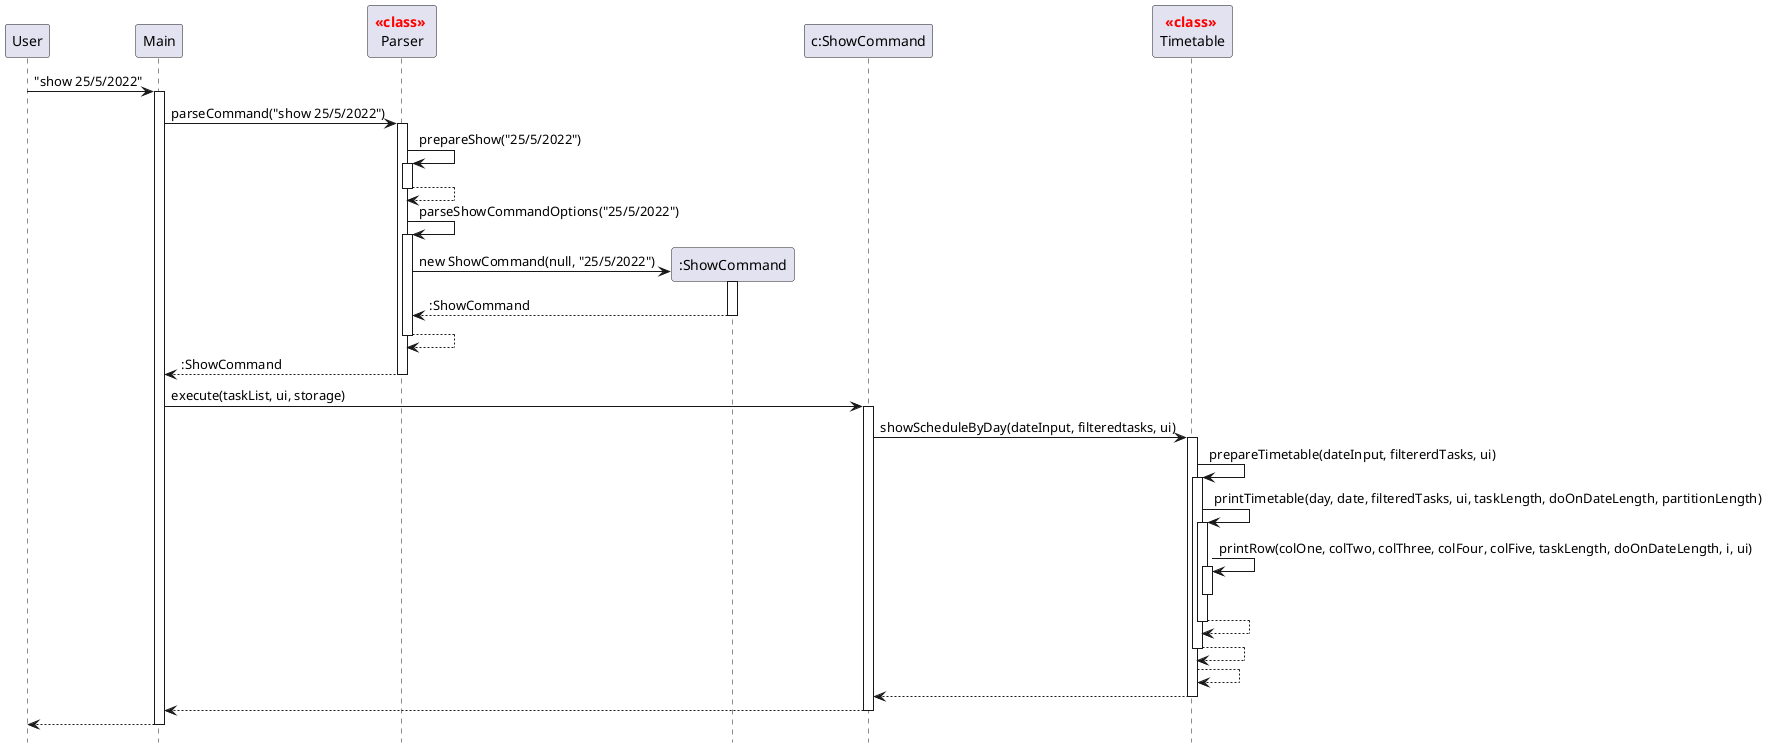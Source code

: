 @startuml

hide footbox

participant User as User
participant Main as Main
participant "<font color=red>**<<class>>** \nParser" as Parser
participant ":ShowCommand" as ShowCommand
participant "c:ShowCommand" as instanceShowCommand
participant "<font color=red>**<<class>>** \nTimetable" as Timetable

User -> Main: "show 25/5/2022"

activate Main

Main -> Parser: parseCommand("show 25/5/2022")
activate Parser
Parser -> Parser: prepareShow("25/5/2022")
activate Parser
Parser --> Parser:
deactivate Parser

Parser -> Parser: parseShowCommandOptions("25/5/2022")
activate Parser
create ShowCommand
Parser ->  ShowCommand: new ShowCommand(null, "25/5/2022")
activate ShowCommand
ShowCommand --> Parser: :ShowCommand
deactivate ShowCommand
Parser --> Parser
deactivate Parser

Parser --> Main: :ShowCommand
deactivate Parser

Main -> instanceShowCommand: execute(taskList, ui, storage)
activate instanceShowCommand
instanceShowCommand -> Timetable: showScheduleByDay(dateInput, filteredtasks, ui)
activate Timetable
Timetable -> Timetable: prepareTimetable(dateInput, filtererdTasks, ui)
activate Timetable
Timetable -> Timetable: printTimetable(day, date, filteredTasks, ui, taskLength, doOnDateLength, partitionLength)
activate Timetable
Timetable -> Timetable: printRow(colOne, colTwo, colThree, colFour, colFive, taskLength, doOnDateLength, i, ui)
activate Timetable
deactivate Timetable
Timetable --> Timetable
deactivate Timetable
Timetable --> Timetable
deactivate Timetable
Timetable --> Timetable

Timetable --> instanceShowCommand
deactivate Timetable

instanceShowCommand --> Main
deactivate instanceShowCommand

Main --> User
deactivate Main


@enduml